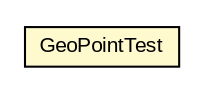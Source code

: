 #!/usr/local/bin/dot
#
# Class diagram 
# Generated by UMLGraph version R5_6-24-gf6e263 (http://www.umlgraph.org/)
#

digraph G {
	edge [fontname="arial",fontsize=10,labelfontname="arial",labelfontsize=10];
	node [fontname="arial",fontsize=10,shape=plaintext];
	nodesep=0.25;
	ranksep=0.5;
	// org.osmdroid.util.GeoPointTest
	c39114 [label=<<table title="org.osmdroid.util.GeoPointTest" border="0" cellborder="1" cellspacing="0" cellpadding="2" port="p" bgcolor="lemonChiffon" href="./GeoPointTest.html">
		<tr><td><table border="0" cellspacing="0" cellpadding="1">
<tr><td align="center" balign="center"> GeoPointTest </td></tr>
		</table></td></tr>
		</table>>, URL="./GeoPointTest.html", fontname="arial", fontcolor="black", fontsize=10.0];
}

